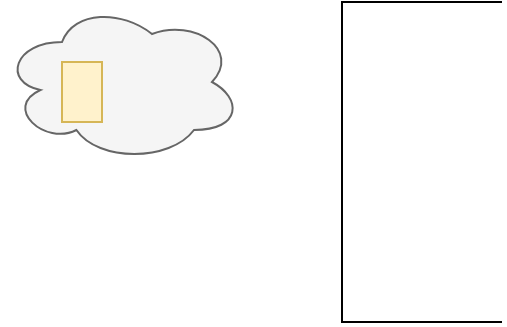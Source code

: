 <mxfile version="21.6.5" type="device">
  <diagram name="Page-1" id="l-DM_fYlzvVIUVRDgFh1">
    <mxGraphModel dx="190" dy="259" grid="1" gridSize="10" guides="1" tooltips="1" connect="1" arrows="1" fold="1" page="1" pageScale="1" pageWidth="827" pageHeight="1169" math="0" shadow="0">
      <root>
        <mxCell id="0" />
        <mxCell id="1" parent="0" />
        <mxCell id="jyQOK9qtBp4xA-2xft1N-2" value="" style="endArrow=none;html=1;rounded=0;" edge="1" parent="1">
          <mxGeometry width="50" height="50" relative="1" as="geometry">
            <mxPoint x="440" y="560" as="sourcePoint" />
            <mxPoint x="440" y="400" as="targetPoint" />
            <Array as="points">
              <mxPoint x="360" y="560" />
              <mxPoint x="360" y="400" />
            </Array>
          </mxGeometry>
        </mxCell>
        <mxCell id="jyQOK9qtBp4xA-2xft1N-3" value="" style="ellipse;shape=cloud;whiteSpace=wrap;html=1;fillColor=#f5f5f5;fontColor=#333333;strokeColor=#666666;" vertex="1" parent="1">
          <mxGeometry x="190" y="400" width="120" height="80" as="geometry" />
        </mxCell>
        <mxCell id="jyQOK9qtBp4xA-2xft1N-4" value="" style="rounded=0;whiteSpace=wrap;html=1;fillColor=#fff2cc;strokeColor=#d6b656;" vertex="1" parent="1">
          <mxGeometry x="220" y="430" width="20" height="30" as="geometry" />
        </mxCell>
      </root>
    </mxGraphModel>
  </diagram>
</mxfile>
